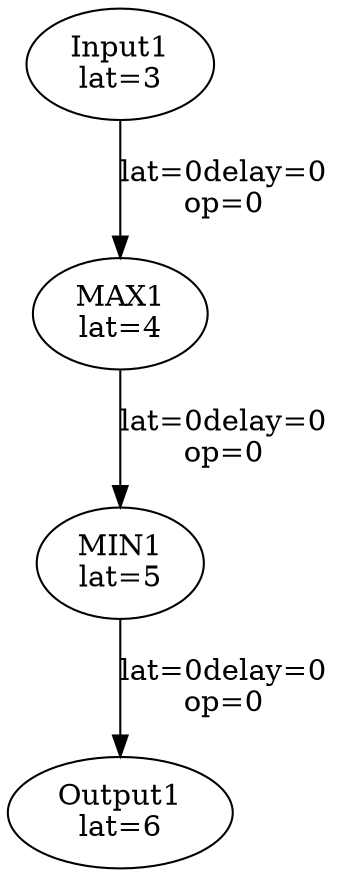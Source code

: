 Digraph G {
"Input1"[label = "\N\nlat=3"];
"Output1"[label = "\N\nlat=6"];
"MIN1"->"Output1"[label = "lat=0\delay=0\nop=0"];
"MAX1"[label = "\N\nlat=4"];
"Input1"->"MAX1"[label = "lat=0\delay=0\nop=0"];
"MIN1"[label = "\N\nlat=5"];
"MAX1"->"MIN1"[label = "lat=0\delay=0\nop=0"];
}
